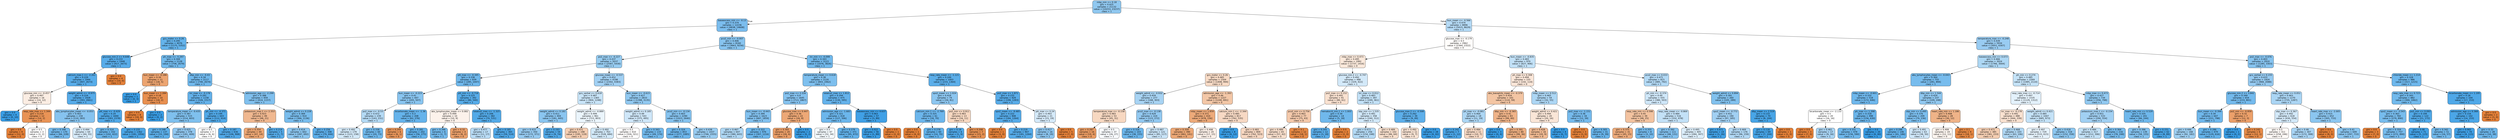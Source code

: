 digraph Tree {
node [shape=box, style="filled, rounded", color="black", fontname="helvetica"] ;
edge [fontname="helvetica"] ;
0 [label="mbp_min <= 0.18\ngini = 0.425\nsamples = 21132\nvalue = [10253, 23237]\nclass = 1", fillcolor="#90c8f0"] ;
1 [label="baseexcess_min <= -0.13\ngini = 0.374\nsamples = 12236\nvalue = [4838, 14608]\nclass = 1", fillcolor="#7bbdee"] ;
0 -> 1 [labeldistance=2.5, labelangle=45, headlabel="True"] ;
2 [label="gcs_motor <= 0.26\ngini = 0.295\nsamples = 4076\nvalue = [1175, 5352]\nclass = 1", fillcolor="#64b3eb"] ;
1 -> 2 ;
3 [label="glucose_min.2 <= 9.648\ngini = 0.233\nsamples = 1948\nvalue = [417, 2673]\nclass = 1", fillcolor="#58ace9"] ;
2 -> 3 ;
4 [label="calcium_max.1 <= -2.261\ngini = 0.229\nsamples = 1944\nvalue = [407, 2673]\nclass = 1", fillcolor="#57ace9"] ;
3 -> 4 ;
5 [label="glucose_min <= -0.457\ngini = 0.497\nsamples = 16\nvalue = [14, 12]\nclass = 0", fillcolor="#fbede3"] ;
4 -> 5 ;
6 [label="gini = 0.0\nsamples = 4\nvalue = [0, 10]\nclass = 1", fillcolor="#399de5"] ;
5 -> 6 ;
7 [label="resp_rate_max <= 1.344\ngini = 0.219\nsamples = 12\nvalue = [14, 2]\nclass = 0", fillcolor="#e99355"] ;
5 -> 7 ;
8 [label="gini = 0.0\nsamples = 9\nvalue = [12, 0]\nclass = 0", fillcolor="#e58139"] ;
7 -> 8 ;
9 [label="gini = 0.5\nsamples = 3\nvalue = [2, 2]\nclass = 0", fillcolor="#ffffff"] ;
7 -> 9 ;
10 [label="weight_admit <= -0.975\ngini = 0.224\nsamples = 1928\nvalue = [393, 2661]\nclass = 1", fillcolor="#56abe9"] ;
4 -> 10 ;
11 [label="abs_lymphocytes_mean <= -0.053\ngini = 0.403\nsamples = 234\nvalue = [110, 283]\nclass = 1", fillcolor="#86c3ef"] ;
10 -> 11 ;
12 [label="gini = 0.348\nsamples = 170\nvalue = [66, 228]\nclass = 1", fillcolor="#72b9ed"] ;
11 -> 12 ;
13 [label="gini = 0.494\nsamples = 64\nvalue = [44, 55]\nclass = 1", fillcolor="#d7ebfa"] ;
11 -> 13 ;
14 [label="ptt_max <= -0.429\ngini = 0.19\nsamples = 1694\nvalue = [283, 2378]\nclass = 1", fillcolor="#51a9e8"] ;
10 -> 14 ;
15 [label="gini = 0.314\nsamples = 332\nvalue = [102, 422]\nclass = 1", fillcolor="#69b5eb"] ;
14 -> 15 ;
16 [label="gini = 0.155\nsamples = 1362\nvalue = [181, 1956]\nclass = 1", fillcolor="#4ba6e7"] ;
14 -> 16 ;
17 [label="gini = 0.0\nsamples = 4\nvalue = [10, 0]\nclass = 0", fillcolor="#e58139"] ;
3 -> 17 ;
18 [label="ph_max <= -5.297\ngini = 0.344\nsamples = 2128\nvalue = [758, 2679]\nclass = 1", fillcolor="#71b9ec"] ;
2 -> 18 ;
19 [label="bun_mean <= -0.186\ngini = 0.34\nsamples = 11\nvalue = [18, 5]\nclass = 0", fillcolor="#eca470"] ;
18 -> 19 ;
20 [label="gini = 0.0\nsamples = 1\nvalue = [0, 3]\nclass = 1", fillcolor="#399de5"] ;
19 -> 20 ;
21 [label="bun_mean <= 1.284\ngini = 0.18\nsamples = 10\nvalue = [18, 2]\nclass = 0", fillcolor="#e88f4f"] ;
19 -> 21 ;
22 [label="gini = 0.0\nsamples = 8\nvalue = [18, 0]\nclass = 0", fillcolor="#e58139"] ;
21 -> 22 ;
23 [label="gini = 0.0\nsamples = 2\nvalue = [0, 2]\nclass = 1", fillcolor="#399de5"] ;
21 -> 23 ;
24 [label="dbp_min <= -0.43\ngini = 0.34\nsamples = 2117\nvalue = [740, 2674]\nclass = 1", fillcolor="#70b8ec"] ;
18 -> 24 ;
25 [label="inr_max <= -0.178\ngini = 0.291\nsamples = 1158\nvalue = [326, 1517]\nclass = 1", fillcolor="#64b2eb"] ;
24 -> 25 ;
26 [label="temperature_mean <= -0.435\ngini = 0.387\nsamples = 515\nvalue = [214, 603]\nclass = 1", fillcolor="#7fc0ee"] ;
25 -> 26 ;
27 [label="gini = 0.248\nsamples = 137\nvalue = [33, 194]\nclass = 1", fillcolor="#5baee9"] ;
26 -> 27 ;
28 [label="gini = 0.425\nsamples = 378\nvalue = [181, 409]\nclass = 1", fillcolor="#91c8f1"] ;
26 -> 28 ;
29 [label="ph_min <= -4.371\ngini = 0.194\nsamples = 643\nvalue = [112, 914]\nclass = 1", fillcolor="#51a9e8"] ;
25 -> 29 ;
30 [label="gini = 0.5\nsamples = 7\nvalue = [6, 6]\nclass = 0", fillcolor="#ffffff"] ;
29 -> 30 ;
31 [label="gini = 0.187\nsamples = 636\nvalue = [106, 908]\nclass = 1", fillcolor="#50a8e8"] ;
29 -> 31 ;
32 [label="admission_age <= -2.299\ngini = 0.388\nsamples = 959\nvalue = [414, 1157]\nclass = 1", fillcolor="#80c0ee"] ;
24 -> 32 ;
33 [label="potassium_max.1 <= 2.353\ngini = 0.423\nsamples = 49\nvalue = [48, 21]\nclass = 0", fillcolor="#f0b890"] ;
32 -> 33 ;
34 [label="gini = 0.354\nsamples = 44\nvalue = [47, 14]\nclass = 0", fillcolor="#eda774"] ;
33 -> 34 ;
35 [label="gini = 0.219\nsamples = 5\nvalue = [1, 7]\nclass = 1", fillcolor="#55abe9"] ;
33 -> 35 ;
36 [label="weight_admit <= 0.228\ngini = 0.369\nsamples = 910\nvalue = [366, 1136]\nclass = 1", fillcolor="#79bded"] ;
32 -> 36 ;
37 [label="gini = 0.414\nsamples = 602\nvalue = [287, 692]\nclass = 1", fillcolor="#8bc6f0"] ;
36 -> 37 ;
38 [label="gini = 0.256\nsamples = 308\nvalue = [79, 444]\nclass = 1", fillcolor="#5caeea"] ;
36 -> 38 ;
39 [label="pco2_min <= -0.007\ngini = 0.406\nsamples = 8160\nvalue = [3663, 9256]\nclass = 1", fillcolor="#87c4ef"] ;
1 -> 39 ;
40 [label="po2_max <= -0.227\ngini = 0.437\nsamples = 5037\nvalue = [2587, 5430]\nclass = 1", fillcolor="#97ccf1"] ;
39 -> 40 ;
41 [label="ptt_max <= -0.345\ngini = 0.336\nsamples = 839\nvalue = [285, 1047]\nclass = 1", fillcolor="#6fb8ec"] ;
40 -> 41 ;
42 [label="bun_mean <= -0.223\ngini = 0.41\nsamples = 447\nvalue = [205, 507]\nclass = 1", fillcolor="#89c5f0"] ;
41 -> 42 ;
43 [label="po2_max <= -0.53\ngini = 0.472\nsamples = 239\nvalue = [143, 231]\nclass = 1", fillcolor="#b4daf5"] ;
42 -> 43 ;
44 [label="gini = 0.492\nsamples = 179\nvalue = [123, 158]\nclass = 1", fillcolor="#d3e9f9"] ;
43 -> 44 ;
45 [label="gini = 0.338\nsamples = 60\nvalue = [20, 73]\nclass = 1", fillcolor="#6fb8ec"] ;
43 -> 45 ;
46 [label="bicarbonate_mean <= -1.36\ngini = 0.3\nsamples = 208\nvalue = [62, 276]\nclass = 1", fillcolor="#65b3eb"] ;
42 -> 46 ;
47 [label="gini = 0.245\nsamples = 6\nvalue = [6, 1]\nclass = 0", fillcolor="#e9965a"] ;
46 -> 47 ;
48 [label="gini = 0.281\nsamples = 202\nvalue = [56, 275]\nclass = 1", fillcolor="#61b1ea"] ;
46 -> 48 ;
49 [label="ptt_min <= -0.718\ngini = 0.225\nsamples = 392\nvalue = [80, 540]\nclass = 1", fillcolor="#56ace9"] ;
41 -> 49 ;
50 [label="abs_lymphocytes_mean <= 0.082\ngini = 0.499\nsamples = 10\nvalue = [10, 9]\nclass = 0", fillcolor="#fcf2eb"] ;
49 -> 50 ;
51 [label="gini = 0.346\nsamples = 6\nvalue = [2, 7]\nclass = 1", fillcolor="#72b9ec"] ;
50 -> 51 ;
52 [label="gini = 0.32\nsamples = 4\nvalue = [8, 2]\nclass = 0", fillcolor="#eca06a"] ;
50 -> 52 ;
53 [label="totalco2_max <= -1.325\ngini = 0.206\nsamples = 382\nvalue = [70, 531]\nclass = 1", fillcolor="#53aae8"] ;
49 -> 53 ;
54 [label="gini = 0.477\nsamples = 17\nvalue = [11, 17]\nclass = 1", fillcolor="#b9dcf6"] ;
53 -> 54 ;
55 [label="gini = 0.185\nsamples = 365\nvalue = [59, 514]\nclass = 1", fillcolor="#50a8e8"] ;
53 -> 55 ;
56 [label="glucose_mean <= -0.537\ngini = 0.452\nsamples = 4198\nvalue = [2302, 4383]\nclass = 1", fillcolor="#a1d0f3"] ;
40 -> 56 ;
57 [label="gcs_verbal <= 0.618\ngini = 0.487\nsamples = 1365\nvalue = [904, 1248]\nclass = 1", fillcolor="#c8e4f8"] ;
56 -> 57 ;
58 [label="weight_admit <= 0.181\ngini = 0.411\nsamples = 404\nvalue = [181, 445]\nclass = 1", fillcolor="#8ac5f0"] ;
57 -> 58 ;
59 [label="gini = 0.433\nsamples = 350\nvalue = [172, 371]\nclass = 1", fillcolor="#95caf1"] ;
58 -> 59 ;
60 [label="gini = 0.193\nsamples = 54\nvalue = [9, 74]\nclass = 1", fillcolor="#51a9e8"] ;
58 -> 60 ;
61 [label="weight_admit <= -0.889\ngini = 0.499\nsamples = 961\nvalue = [723, 803]\nclass = 1", fillcolor="#ebf5fc"] ;
57 -> 61 ;
62 [label="gini = 0.471\nsamples = 198\nvalue = [195, 119]\nclass = 0", fillcolor="#f5ceb2"] ;
61 -> 62 ;
63 [label="gini = 0.492\nsamples = 763\nvalue = [528, 684]\nclass = 1", fillcolor="#d2e9f9"] ;
61 -> 63 ;
64 [label="bun_mean <= -0.615\ngini = 0.427\nsamples = 2833\nvalue = [1398, 3135]\nclass = 1", fillcolor="#91c9f1"] ;
56 -> 64 ;
65 [label="weight_admit <= 0.185\ngini = 0.49\nsamples = 543\nvalue = [375, 495]\nclass = 1", fillcolor="#cfe7f9"] ;
64 -> 65 ;
66 [label="gini = 0.5\nsamples = 410\nvalue = [326, 321]\nclass = 0", fillcolor="#fffdfc"] ;
65 -> 66 ;
67 [label="gini = 0.343\nsamples = 133\nvalue = [49, 174]\nclass = 1", fillcolor="#71b9ec"] ;
65 -> 67 ;
68 [label="pco2_min <= -0.134\ngini = 0.403\nsamples = 2290\nvalue = [1023, 2640]\nclass = 1", fillcolor="#86c3ef"] ;
64 -> 68 ;
69 [label="gini = 0.324\nsamples = 853\nvalue = [277, 1085]\nclass = 1", fillcolor="#6cb6ec"] ;
68 -> 69 ;
70 [label="gini = 0.438\nsamples = 1437\nvalue = [746, 1555]\nclass = 1", fillcolor="#98ccf1"] ;
68 -> 70 ;
71 [label="inr_min <= -0.099\ngini = 0.343\nsamples = 3123\nvalue = [1076, 3826]\nclass = 1", fillcolor="#71b9ec"] ;
39 -> 71 ;
72 [label="temperature_mean <= 0.618\ngini = 0.38\nsamples = 2120\nvalue = [843, 2462]\nclass = 1", fillcolor="#7dbfee"] ;
71 -> 72 ;
73 [label="po2_max <= 2.226\ngini = 0.4\nsamples = 1645\nvalue = [713, 1867]\nclass = 1", fillcolor="#85c2ef"] ;
72 -> 73 ;
74 [label="bun_mean <= -0.443\ngini = 0.394\nsamples = 1623\nvalue = [687, 1859]\nclass = 1", fillcolor="#82c1ef"] ;
73 -> 74 ;
75 [label="gini = 0.467\nsamples = 647\nvalue = [380, 643]\nclass = 1", fillcolor="#aed7f4"] ;
74 -> 75 ;
76 [label="gini = 0.322\nsamples = 976\nvalue = [307, 1216]\nclass = 1", fillcolor="#6bb6ec"] ;
74 -> 76 ;
77 [label="glucose_max <= 0.447\ngini = 0.36\nsamples = 22\nvalue = [26, 8]\nclass = 0", fillcolor="#eda876"] ;
73 -> 77 ;
78 [label="gini = 0.305\nsamples = 20\nvalue = [26, 6]\nclass = 0", fillcolor="#eb9e67"] ;
77 -> 78 ;
79 [label="gini = 0.0\nsamples = 2\nvalue = [0, 2]\nclass = 1", fillcolor="#399de5"] ;
77 -> 79 ;
80 [label="totalco2_max <= 1.812\ngini = 0.294\nsamples = 475\nvalue = [130, 595]\nclass = 1", fillcolor="#64b2eb"] ;
72 -> 80 ;
81 [label="admission_age <= -1.683\ngini = 0.321\nsamples = 418\nvalue = [127, 506]\nclass = 1", fillcolor="#6bb6ec"] ;
80 -> 81 ;
82 [label="gini = 0.5\nsamples = 47\nvalue = [32, 34]\nclass = 1", fillcolor="#f3f9fd"] ;
81 -> 82 ;
83 [label="gini = 0.279\nsamples = 371\nvalue = [95, 472]\nclass = 1", fillcolor="#61b1ea"] ;
81 -> 83 ;
84 [label="baseexcess_min <= 4.637\ngini = 0.063\nsamples = 57\nvalue = [3, 89]\nclass = 1", fillcolor="#40a0e6"] ;
80 -> 84 ;
85 [label="gini = 0.022\nsamples = 56\nvalue = [1, 89]\nclass = 1", fillcolor="#3b9ee5"] ;
84 -> 85 ;
86 [label="gini = 0.0\nsamples = 1\nvalue = [2, 0]\nclass = 0", fillcolor="#e58139"] ;
84 -> 86 ;
87 [label="resp_rate_mean <= -1.121\ngini = 0.249\nsamples = 1003\nvalue = [233, 1364]\nclass = 1", fillcolor="#5baee9"] ;
71 -> 87 ;
88 [label="spo2_mean <= 1.024\ngini = 0.416\nsamples = 74\nvalue = [34, 81]\nclass = 1", fillcolor="#8cc6f0"] ;
87 -> 88 ;
89 [label="calcium_min.1 <= -2.769\ngini = 0.325\nsamples = 61\nvalue = [18, 70]\nclass = 1", fillcolor="#6cb6ec"] ;
88 -> 89 ;
90 [label="gini = 0.0\nsamples = 1\nvalue = [4, 0]\nclass = 0", fillcolor="#e58139"] ;
89 -> 90 ;
91 [label="gini = 0.278\nsamples = 60\nvalue = [14, 70]\nclass = 1", fillcolor="#61b1ea"] ;
89 -> 91 ;
92 [label="po2_min <= 0.911\ngini = 0.483\nsamples = 13\nvalue = [16, 11]\nclass = 0", fillcolor="#f7d8c1"] ;
88 -> 92 ;
93 [label="gini = 0.18\nsamples = 6\nvalue = [1, 9]\nclass = 1", fillcolor="#4fa8e8"] ;
92 -> 93 ;
94 [label="gini = 0.208\nsamples = 7\nvalue = [15, 2]\nclass = 0", fillcolor="#e89253"] ;
92 -> 94 ;
95 [label="po2_max <= 1.871\ngini = 0.232\nsamples = 929\nvalue = [199, 1283]\nclass = 1", fillcolor="#58ace9"] ;
87 -> 95 ;
96 [label="spo2_mean <= -9.485\ngini = 0.222\nsamples = 908\nvalue = [184, 1264]\nclass = 1", fillcolor="#56abe9"] ;
95 -> 96 ;
97 [label="gini = 0.0\nsamples = 1\nvalue = [3, 0]\nclass = 0", fillcolor="#e58139"] ;
96 -> 97 ;
98 [label="gini = 0.219\nsamples = 907\nvalue = [181, 1264]\nclass = 1", fillcolor="#55abe9"] ;
96 -> 98 ;
99 [label="ptt_max <= 0.24\ngini = 0.493\nsamples = 21\nvalue = [15, 19]\nclass = 1", fillcolor="#d5eafa"] ;
95 -> 99 ;
100 [label="gini = 0.417\nsamples = 16\nvalue = [8, 19]\nclass = 1", fillcolor="#8cc6f0"] ;
99 -> 100 ;
101 [label="gini = 0.0\nsamples = 5\nvalue = [7, 0]\nclass = 0", fillcolor="#e58139"] ;
99 -> 101 ;
102 [label="bun_mean <= -0.566\ngini = 0.474\nsamples = 8896\nvalue = [5415, 8629]\nclass = 1", fillcolor="#b5daf5"] ;
0 -> 102 [labeldistance=2.5, labelangle=-45, headlabel="False"] ;
103 [label="glucose_max <= -0.179\ngini = 0.5\nsamples = 2962\nvalue = [2364, 2322]\nclass = 0", fillcolor="#fffdfb"] ;
102 -> 103 ;
104 [label="mbp_max <= 0.473\ngini = 0.495\nsamples = 1992\nvalue = [1737, 1416]\nclass = 0", fillcolor="#fae8da"] ;
103 -> 104 ;
105 [label="gcs_motor <= 0.26\ngini = 0.485\nsamples = 1504\nvalue = [1408, 994]\nclass = 0", fillcolor="#f7dac5"] ;
104 -> 105 ;
106 [label="weight_admit <= -0.932\ngini = 0.459\nsamples = 277\nvalue = [168, 303]\nclass = 1", fillcolor="#a7d3f3"] ;
105 -> 106 ;
107 [label="temperature_max <= -0.158\ngini = 0.483\nsamples = 53\nvalue = [45, 31]\nclass = 0", fillcolor="#f7d8c1"] ;
106 -> 107 ;
108 [label="gini = 0.287\nsamples = 16\nvalue = [19, 4]\nclass = 0", fillcolor="#ea9c63"] ;
107 -> 108 ;
109 [label="gini = 0.5\nsamples = 37\nvalue = [26, 27]\nclass = 1", fillcolor="#f8fbfe"] ;
107 -> 109 ;
110 [label="pco2_max <= -0.138\ngini = 0.429\nsamples = 224\nvalue = [123, 272]\nclass = 1", fillcolor="#93c9f1"] ;
106 -> 110 ;
111 [label="gini = 0.316\nsamples = 103\nvalue = [38, 155]\nclass = 1", fillcolor="#6ab5eb"] ;
110 -> 111 ;
112 [label="gini = 0.487\nsamples = 121\nvalue = [85, 117]\nclass = 1", fillcolor="#c9e4f8"] ;
110 -> 112 ;
113 [label="admission_age <= -1.393\ngini = 0.46\nsamples = 1227\nvalue = [1240, 691]\nclass = 0", fillcolor="#f3c7a7"] ;
105 -> 113 ;
114 [label="mbp_mean <= 1.859\ngini = 0.371\nsamples = 410\nvalue = [478, 156]\nclass = 0", fillcolor="#edaa7a"] ;
113 -> 114 ;
115 [label="gini = 0.359\nsamples = 390\nvalue = [461, 141]\nclass = 0", fillcolor="#eda876"] ;
114 -> 115 ;
116 [label="gini = 0.498\nsamples = 20\nvalue = [17, 15]\nclass = 0", fillcolor="#fcf0e8"] ;
114 -> 116 ;
117 [label="calcium_min.1 <= -2.344\ngini = 0.485\nsamples = 817\nvalue = [762, 535]\nclass = 0", fillcolor="#f7d9c4"] ;
113 -> 117 ;
118 [label="gini = 0.0\nsamples = 8\nvalue = [0, 12]\nclass = 1", fillcolor="#399de5"] ;
117 -> 118 ;
119 [label="gini = 0.483\nsamples = 809\nvalue = [762, 523]\nclass = 0", fillcolor="#f7d7c1"] ;
117 -> 119 ;
120 [label="glucose_min.2 <= -0.747\ngini = 0.492\nsamples = 488\nvalue = [329, 422]\nclass = 1", fillcolor="#d3e9f9"] ;
104 -> 120 ;
121 [label="po2_max <= 0.152\ngini = 0.491\nsamples = 91\nvalue = [80, 61]\nclass = 0", fillcolor="#f9e1d0"] ;
120 -> 121 ;
122 [label="pco2_min <= 0.756\ngini = 0.463\nsamples = 77\nvalue = [75, 43]\nclass = 0", fillcolor="#f4c9ab"] ;
121 -> 122 ;
123 [label="gini = 0.489\nsamples = 65\nvalue = [57, 42]\nclass = 0", fillcolor="#f8decb"] ;
122 -> 123 ;
124 [label="gini = 0.1\nsamples = 12\nvalue = [18, 1]\nclass = 0", fillcolor="#e68844"] ;
122 -> 124 ;
125 [label="hematocrit_min.1 <= 1.003\ngini = 0.34\nsamples = 14\nvalue = [5, 18]\nclass = 1", fillcolor="#70b8ec"] ;
121 -> 125 ;
126 [label="gini = 0.245\nsamples = 12\nvalue = [3, 18]\nclass = 1", fillcolor="#5aade9"] ;
125 -> 126 ;
127 [label="gini = 0.0\nsamples = 2\nvalue = [2, 0]\nclass = 0", fillcolor="#e58139"] ;
125 -> 127 ;
128 [label="inr_max <= 0.012\ngini = 0.483\nsamples = 397\nvalue = [249, 361]\nclass = 1", fillcolor="#c2e1f7"] ;
120 -> 128 ;
129 [label="sbp_min <= 1.535\ngini = 0.491\nsamples = 358\nvalue = [240, 312]\nclass = 1", fillcolor="#d1e8f9"] ;
128 -> 129 ;
130 [label="gini = 0.473\nsamples = 256\nvalue = [154, 248]\nclass = 1", fillcolor="#b4daf5"] ;
129 -> 130 ;
131 [label="gini = 0.489\nsamples = 102\nvalue = [86, 64]\nclass = 0", fillcolor="#f8dfcc"] ;
129 -> 131 ;
132 [label="glucose_max.2 <= -0.508\ngini = 0.262\nsamples = 39\nvalue = [9, 49]\nclass = 1", fillcolor="#5dafea"] ;
128 -> 132 ;
133 [label="gini = 0.492\nsamples = 11\nvalue = [9, 7]\nclass = 0", fillcolor="#f9e3d3"] ;
132 -> 133 ;
134 [label="gini = 0.0\nsamples = 28\nvalue = [0, 42]\nclass = 1", fillcolor="#399de5"] ;
132 -> 134 ;
135 [label="bun_mean <= -0.835\ngini = 0.483\nsamples = 970\nvalue = [627, 906]\nclass = 1", fillcolor="#c2e1f7"] ;
103 -> 135 ;
136 [label="ph_max <= 0.308\ngini = 0.494\nsamples = 155\nvalue = [142, 114]\nclass = 0", fillcolor="#fae6d8"] ;
135 -> 136 ;
137 [label="abs_basophils_mean <= -0.379\ngini = 0.454\nsamples = 101\nvalue = [110, 59]\nclass = 0", fillcolor="#f3c5a3"] ;
136 -> 137 ;
138 [label="ph_max <= -0.081\ngini = 0.464\nsamples = 18\nvalue = [11, 19]\nclass = 1", fillcolor="#acd6f4"] ;
137 -> 138 ;
139 [label="gini = 0.142\nsamples = 7\nvalue = [1, 12]\nclass = 1", fillcolor="#49a5e7"] ;
138 -> 139 ;
140 [label="gini = 0.484\nsamples = 11\nvalue = [10, 7]\nclass = 0", fillcolor="#f7d9c4"] ;
138 -> 140 ;
141 [label="dbp_min <= -0.365\ngini = 0.41\nsamples = 83\nvalue = [99, 40]\nclass = 0", fillcolor="#f0b489"] ;
137 -> 141 ;
142 [label="gini = 0.0\nsamples = 3\nvalue = [0, 4]\nclass = 1", fillcolor="#399de5"] ;
141 -> 142 ;
143 [label="gini = 0.391\nsamples = 80\nvalue = [99, 36]\nclass = 0", fillcolor="#eeaf81"] ;
141 -> 143 ;
144 [label="mbp_mean <= 0.512\ngini = 0.465\nsamples = 54\nvalue = [32, 55]\nclass = 1", fillcolor="#acd6f4"] ;
136 -> 144 ;
145 [label="weight_admit <= 0.421\ngini = 0.494\nsamples = 20\nvalue = [20, 16]\nclass = 0", fillcolor="#fae6d7"] ;
144 -> 145 ;
146 [label="gini = 0.428\nsamples = 16\nvalue = [20, 9]\nclass = 0", fillcolor="#f1ba92"] ;
145 -> 146 ;
147 [label="gini = 0.0\nsamples = 4\nvalue = [0, 7]\nclass = 1", fillcolor="#399de5"] ;
145 -> 147 ;
148 [label="po2_max <= -1.151\ngini = 0.36\nsamples = 34\nvalue = [12, 39]\nclass = 1", fillcolor="#76bbed"] ;
144 -> 148 ;
149 [label="gini = 0.0\nsamples = 3\nvalue = [3, 0]\nclass = 0", fillcolor="#e58139"] ;
148 -> 149 ;
150 [label="gini = 0.305\nsamples = 31\nvalue = [9, 39]\nclass = 1", fillcolor="#67b4eb"] ;
148 -> 150 ;
151 [label="pco2_max <= 0.033\ngini = 0.471\nsamples = 815\nvalue = [485, 792]\nclass = 1", fillcolor="#b2d9f5"] ;
135 -> 151 ;
152 [label="ph_min <= -0.374\ngini = 0.49\nsamples = 555\nvalue = [380, 503]\nclass = 1", fillcolor="#cfe7f9"] ;
151 -> 152 ;
153 [label="resp_rate_min <= 0.598\ngini = 0.45\nsamples = 39\nvalue = [48, 25]\nclass = 0", fillcolor="#f3c3a0"] ;
152 -> 153 ;
154 [label="gini = 0.375\nsamples = 31\nvalue = [45, 15]\nclass = 0", fillcolor="#eeab7b"] ;
153 -> 154 ;
155 [label="gini = 0.355\nsamples = 8\nvalue = [3, 10]\nclass = 1", fillcolor="#74baed"] ;
153 -> 155 ;
156 [label="resp_rate_mean <= -0.869\ngini = 0.484\nsamples = 516\nvalue = [332, 478]\nclass = 1", fillcolor="#c3e1f7"] ;
152 -> 156 ;
157 [label="gini = 0.392\nsamples = 111\nvalue = [48, 131]\nclass = 1", fillcolor="#82c1ef"] ;
156 -> 157 ;
158 [label="gini = 0.495\nsamples = 405\nvalue = [284, 347]\nclass = 1", fillcolor="#dbedfa"] ;
156 -> 158 ;
159 [label="weight_admit <= 0.894\ngini = 0.391\nsamples = 260\nvalue = [105, 289]\nclass = 1", fillcolor="#81c1ee"] ;
151 -> 159 ;
160 [label="spo2_mean <= -0.772\ngini = 0.451\nsamples = 190\nvalue = [97, 185]\nclass = 1", fillcolor="#a1d0f3"] ;
159 -> 160 ;
161 [label="gini = 0.071\nsamples = 14\nvalue = [1, 26]\nclass = 1", fillcolor="#41a1e6"] ;
160 -> 161 ;
162 [label="gini = 0.469\nsamples = 176\nvalue = [96, 159]\nclass = 1", fillcolor="#b1d8f5"] ;
160 -> 162 ;
163 [label="dbp_mean <= 2.519\ngini = 0.133\nsamples = 70\nvalue = [8, 104]\nclass = 1", fillcolor="#48a5e7"] ;
159 -> 163 ;
164 [label="gini = 0.118\nsamples = 69\nvalue = [7, 104]\nclass = 1", fillcolor="#46a4e7"] ;
163 -> 164 ;
165 [label="gini = 0.0\nsamples = 1\nvalue = [1, 0]\nclass = 0", fillcolor="#e58139"] ;
163 -> 165 ;
166 [label="temperature_max <= -0.248\ngini = 0.439\nsamples = 5934\nvalue = [3051, 6307]\nclass = 1", fillcolor="#99ccf2"] ;
102 -> 166 ;
167 [label="baseexcess_min <= 0.073\ngini = 0.466\nsamples = 3024\nvalue = [1766, 3004]\nclass = 1", fillcolor="#add7f4"] ;
166 -> 167 ;
168 [label="abs_lymphocytes_mean <= -0.043\ngini = 0.364\nsamples = 755\nvalue = [281, 894]\nclass = 1", fillcolor="#77bced"] ;
167 -> 168 ;
169 [label="mbp_mean <= -0.601\ngini = 0.332\nsamples = 518\nvalue = [172, 646]\nclass = 1", fillcolor="#6eb7ec"] ;
168 -> 169 ;
170 [label="bicarbonate_mean <= -2.133\ngini = 0.5\nsamples = 20\nvalue = [16, 16]\nclass = 0", fillcolor="#ffffff"] ;
169 -> 170 ;
171 [label="gini = 0.0\nsamples = 3\nvalue = [7, 0]\nclass = 0", fillcolor="#e58139"] ;
170 -> 171 ;
172 [label="gini = 0.461\nsamples = 17\nvalue = [9, 16]\nclass = 1", fillcolor="#a8d4f4"] ;
170 -> 172 ;
173 [label="ph_max <= 1.398\ngini = 0.318\nsamples = 498\nvalue = [156, 630]\nclass = 1", fillcolor="#6ab5eb"] ;
169 -> 173 ;
174 [label="gini = 0.331\nsamples = 478\nvalue = [156, 590]\nclass = 1", fillcolor="#6db7ec"] ;
173 -> 174 ;
175 [label="gini = 0.0\nsamples = 20\nvalue = [0, 40]\nclass = 1", fillcolor="#399de5"] ;
173 -> 175 ;
176 [label="dbp_min <= 1.544\ngini = 0.424\nsamples = 237\nvalue = [109, 248]\nclass = 1", fillcolor="#90c8f0"] ;
168 -> 176 ;
177 [label="sbp_min <= 0.495\ngini = 0.376\nsamples = 209\nvalue = [79, 236]\nclass = 1", fillcolor="#7bbeee"] ;
176 -> 177 ;
178 [label="gini = 0.296\nsamples = 146\nvalue = [41, 186]\nclass = 1", fillcolor="#65b3eb"] ;
177 -> 178 ;
179 [label="gini = 0.491\nsamples = 63\nvalue = [38, 50]\nclass = 1", fillcolor="#cfe7f9"] ;
177 -> 179 ;
180 [label="heart_rate_min <= 1.186\ngini = 0.408\nsamples = 28\nvalue = [30, 12]\nclass = 0", fillcolor="#efb388"] ;
176 -> 180 ;
181 [label="gini = 0.499\nsamples = 19\nvalue = [12, 11]\nclass = 0", fillcolor="#fdf5ef"] ;
180 -> 181 ;
182 [label="gini = 0.1\nsamples = 9\nvalue = [18, 1]\nclass = 0", fillcolor="#e68844"] ;
180 -> 182 ;
183 [label="ph_min <= 0.274\ngini = 0.485\nsamples = 2269\nvalue = [1485, 2110]\nclass = 1", fillcolor="#c4e2f7"] ;
167 -> 183 ;
184 [label="resp_rate_max <= -0.714\ngini = 0.497\nsamples = 1535\nvalue = [1129, 1312]\nclass = 1", fillcolor="#e3f1fb"] ;
183 -> 184 ;
185 [label="inr_max <= -0.178\ngini = 0.491\nsamples = 488\nvalue = [444, 339]\nclass = 0", fillcolor="#f9e1d0"] ;
184 -> 185 ;
186 [label="gini = 0.471\nsamples = 385\nvalue = [381, 233]\nclass = 0", fillcolor="#f5ceb2"] ;
185 -> 186 ;
187 [label="gini = 0.468\nsamples = 103\nvalue = [63, 106]\nclass = 1", fillcolor="#afd7f4"] ;
185 -> 187 ;
188 [label="weight_admit <= 0.421\ngini = 0.485\nsamples = 1047\nvalue = [685, 973]\nclass = 1", fillcolor="#c4e2f7"] ;
184 -> 188 ;
189 [label="gini = 0.497\nsamples = 729\nvalue = [533, 615]\nclass = 1", fillcolor="#e5f2fc"] ;
188 -> 189 ;
190 [label="gini = 0.418\nsamples = 318\nvalue = [152, 358]\nclass = 1", fillcolor="#8dc7f0"] ;
188 -> 190 ;
191 [label="mbp_max <= 0.473\ngini = 0.427\nsamples = 734\nvalue = [356, 798]\nclass = 1", fillcolor="#91c9f1"] ;
183 -> 191 ;
192 [label="potassium_max.1 <= -0.154\ngini = 0.451\nsamples = 533\nvalue = [290, 554]\nclass = 1", fillcolor="#a1d0f3"] ;
191 -> 192 ;
193 [label="gini = 0.484\nsamples = 317\nvalue = [212, 306]\nclass = 1", fillcolor="#c2e1f7"] ;
192 -> 193 ;
194 [label="gini = 0.364\nsamples = 216\nvalue = [78, 248]\nclass = 1", fillcolor="#77bced"] ;
192 -> 194 ;
195 [label="heart_rate_min <= 0.529\ngini = 0.335\nsamples = 201\nvalue = [66, 244]\nclass = 1", fillcolor="#6fb8ec"] ;
191 -> 195 ;
196 [label="gini = 0.396\nsamples = 139\nvalue = [58, 155]\nclass = 1", fillcolor="#83c2ef"] ;
195 -> 196 ;
197 [label="gini = 0.151\nsamples = 62\nvalue = [8, 89]\nclass = 1", fillcolor="#4ba6e7"] ;
195 -> 197 ;
198 [label="po2_max <= -0.076\ngini = 0.403\nsamples = 2910\nvalue = [1285, 3303]\nclass = 1", fillcolor="#86c3ef"] ;
166 -> 198 ;
199 [label="gcs_verbal <= 0.155\ngini = 0.433\nsamples = 1924\nvalue = [968, 2088]\nclass = 1", fillcolor="#95caf1"] ;
198 -> 199 ;
200 [label="glucose_min.2 <= 3.842\ngini = 0.349\nsamples = 654\nvalue = [233, 801]\nclass = 1", fillcolor="#73baed"] ;
199 -> 200 ;
201 [label="bun_mean <= -0.394\ngini = 0.34\nsamples = 647\nvalue = [221, 798]\nclass = 1", fillcolor="#70b8ec"] ;
200 -> 201 ;
202 [label="gini = 0.446\nsamples = 168\nvalue = [92, 182]\nclass = 1", fillcolor="#9dcff2"] ;
201 -> 202 ;
203 [label="gini = 0.286\nsamples = 479\nvalue = [129, 616]\nclass = 1", fillcolor="#62b2ea"] ;
201 -> 203 ;
204 [label="po2_min <= -0.959\ngini = 0.32\nsamples = 7\nvalue = [12, 3]\nclass = 0", fillcolor="#eca06a"] ;
200 -> 204 ;
205 [label="gini = 0.0\nsamples = 1\nvalue = [0, 2]\nclass = 1", fillcolor="#399de5"] ;
204 -> 205 ;
206 [label="gini = 0.142\nsamples = 6\nvalue = [12, 1]\nclass = 0", fillcolor="#e78c49"] ;
204 -> 206 ;
207 [label="resp_rate_mean <= 0.051\ngini = 0.463\nsamples = 1270\nvalue = [735, 1287]\nclass = 1", fillcolor="#aad5f4"] ;
199 -> 207 ;
208 [label="sbp_max <= 0.367\ngini = 0.492\nsamples = 618\nvalue = [430, 554]\nclass = 1", fillcolor="#d3e9f9"] ;
207 -> 208 ;
209 [label="gini = 0.5\nsamples = 311\nvalue = [258, 246]\nclass = 0", fillcolor="#fef9f6"] ;
208 -> 209 ;
210 [label="gini = 0.46\nsamples = 307\nvalue = [172, 308]\nclass = 1", fillcolor="#a8d4f4"] ;
208 -> 210 ;
211 [label="heart_rate_max <= -2.005\ngini = 0.415\nsamples = 652\nvalue = [305, 733]\nclass = 1", fillcolor="#8bc6f0"] ;
207 -> 211 ;
212 [label="gini = 0.0\nsamples = 3\nvalue = [8, 0]\nclass = 0", fillcolor="#e58139"] ;
211 -> 212 ;
213 [label="gini = 0.41\nsamples = 649\nvalue = [297, 733]\nclass = 1", fillcolor="#89c5f0"] ;
211 -> 213 ;
214 [label="chloride_mean <= 1.214\ngini = 0.328\nsamples = 986\nvalue = [317, 1215]\nclass = 1", fillcolor="#6db7ec"] ;
198 -> 214 ;
215 [label="resp_rate_max <= 0.723\ngini = 0.343\nsamples = 882\nvalue = [300, 1062]\nclass = 1", fillcolor="#71b9ec"] ;
214 -> 215 ;
216 [label="spo2_mean <= -3.543\ngini = 0.363\nsamples = 760\nvalue = [279, 890]\nclass = 1", fillcolor="#77bced"] ;
215 -> 216 ;
217 [label="gini = 0.0\nsamples = 3\nvalue = [7, 0]\nclass = 0", fillcolor="#e58139"] ;
216 -> 217 ;
218 [label="gini = 0.359\nsamples = 757\nvalue = [272, 890]\nclass = 1", fillcolor="#76bbed"] ;
216 -> 218 ;
219 [label="po2_min <= 0.093\ngini = 0.194\nsamples = 122\nvalue = [21, 172]\nclass = 1", fillcolor="#51a9e8"] ;
215 -> 219 ;
220 [label="gini = 0.08\nsamples = 71\nvalue = [5, 115]\nclass = 1", fillcolor="#42a1e6"] ;
219 -> 220 ;
221 [label="gini = 0.342\nsamples = 51\nvalue = [16, 57]\nclass = 1", fillcolor="#71b9ec"] ;
219 -> 221 ;
222 [label="bicarbonate_mean <= 1.195\ngini = 0.18\nsamples = 104\nvalue = [17, 153]\nclass = 1", fillcolor="#4fa8e8"] ;
214 -> 222 ;
223 [label="admission_age <= 0.368\ngini = 0.154\nsamples = 102\nvalue = [14, 153]\nclass = 1", fillcolor="#4ba6e7"] ;
222 -> 223 ;
224 [label="gini = 0.065\nsamples = 74\nvalue = [4, 115]\nclass = 1", fillcolor="#40a0e6"] ;
223 -> 224 ;
225 [label="gini = 0.33\nsamples = 28\nvalue = [10, 38]\nclass = 1", fillcolor="#6db7ec"] ;
223 -> 225 ;
226 [label="gini = 0.0\nsamples = 2\nvalue = [3, 0]\nclass = 0", fillcolor="#e58139"] ;
222 -> 226 ;
}